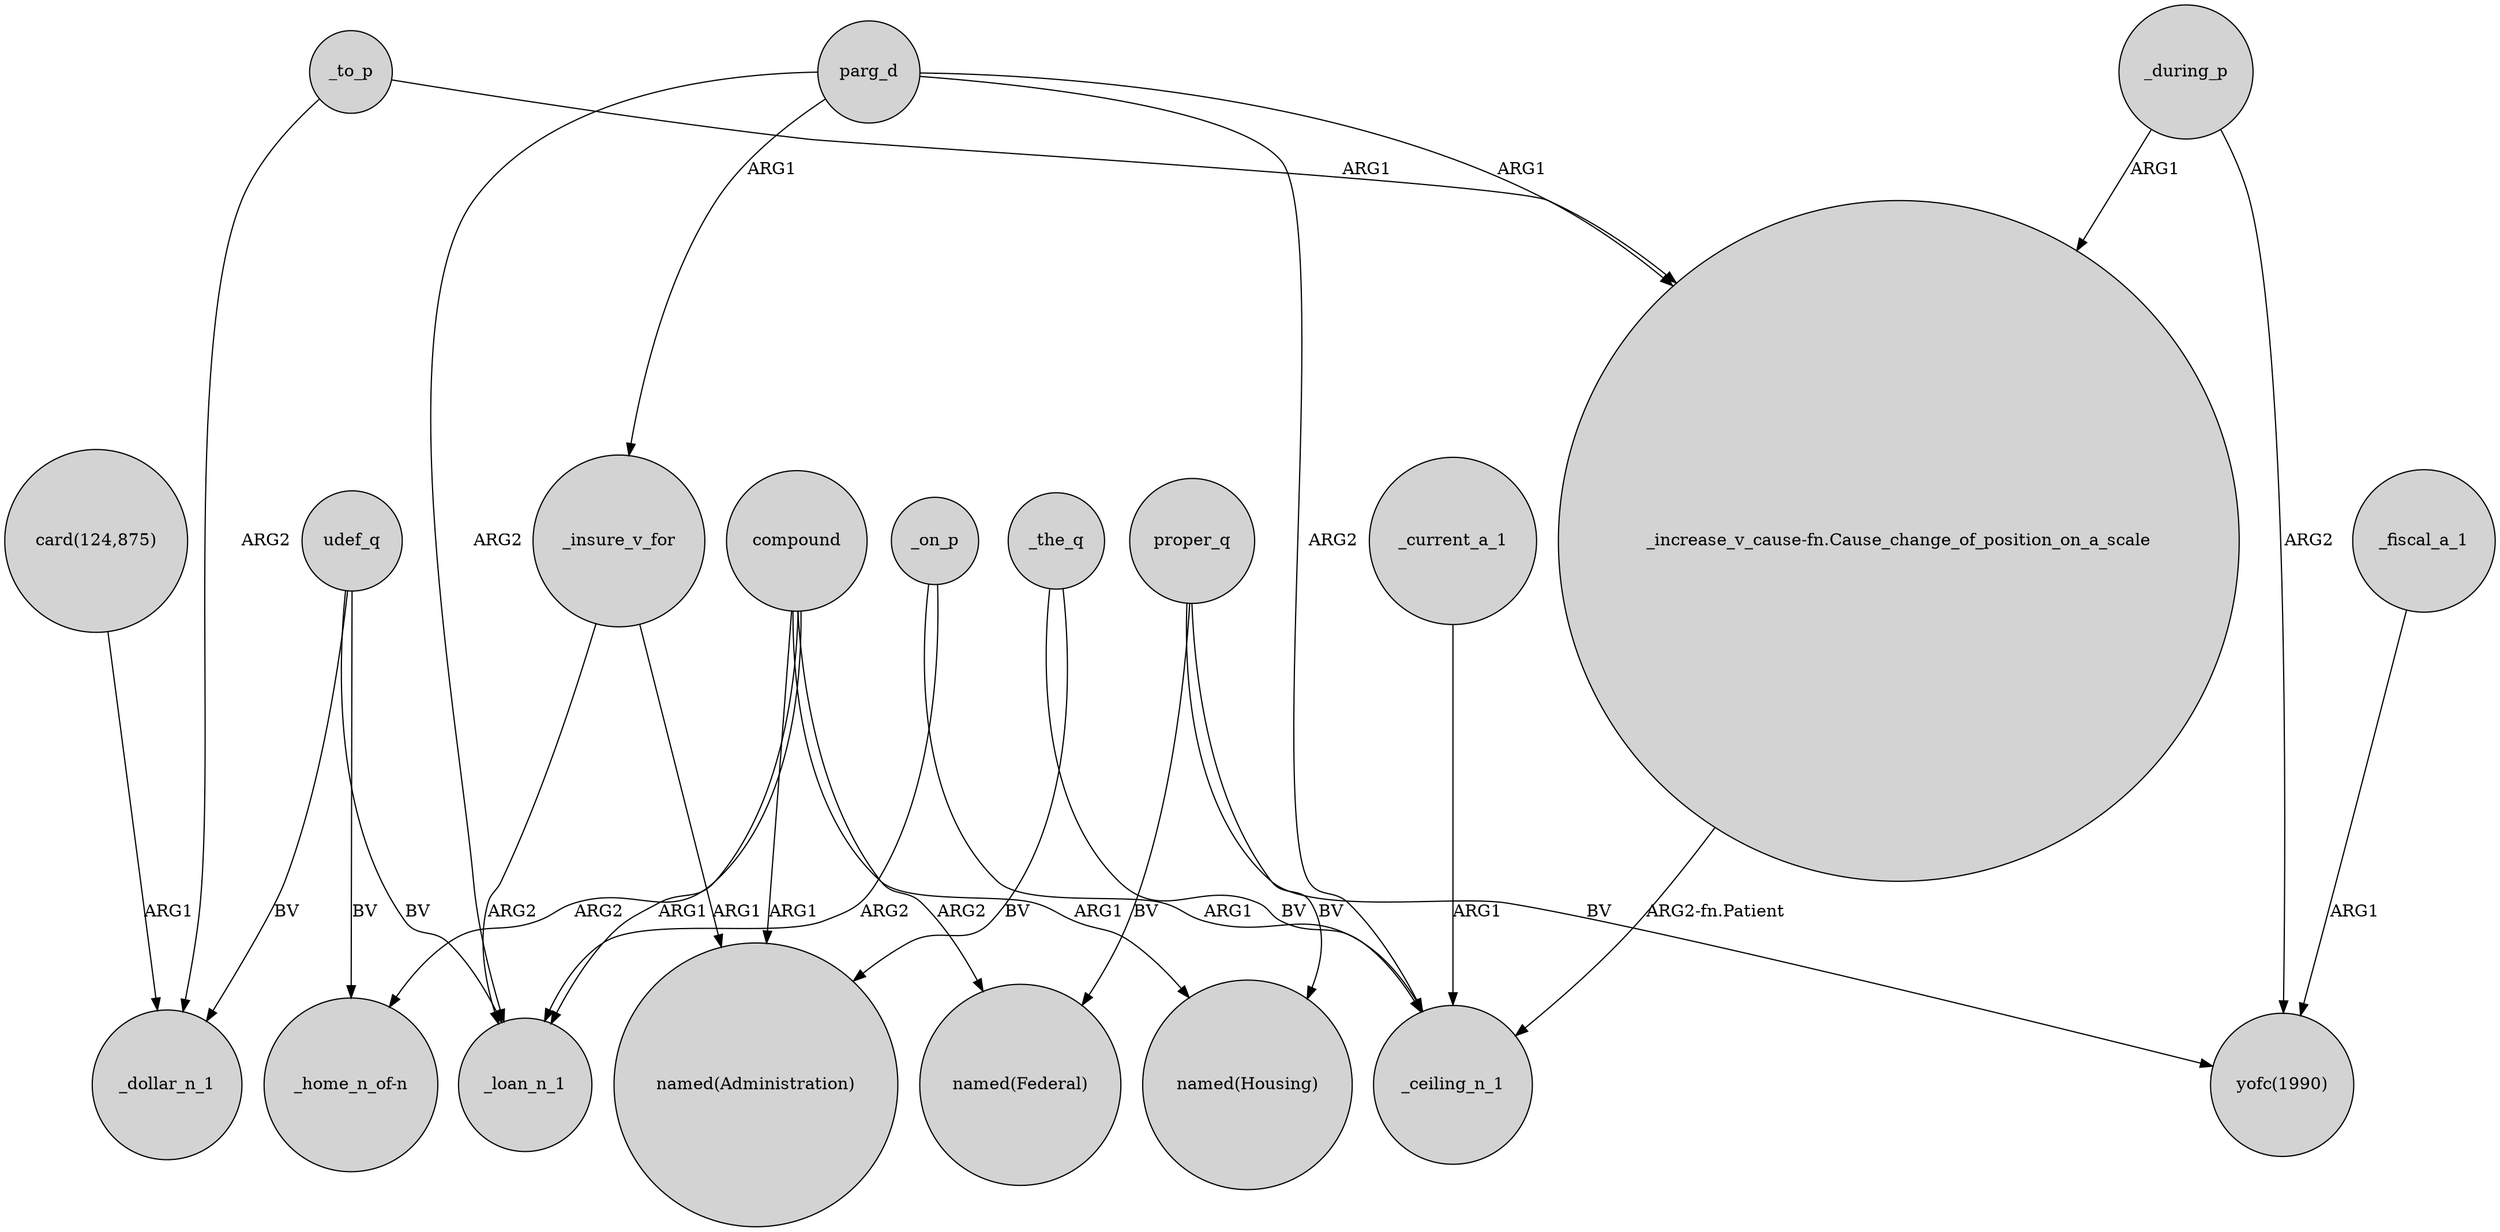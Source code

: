 digraph {
	node [shape=circle style=filled]
	parg_d -> _loan_n_1 [label=ARG2]
	_on_p -> _loan_n_1 [label=ARG2]
	_to_p -> _dollar_n_1 [label=ARG2]
	proper_q -> "named(Housing)" [label=BV]
	"card(124,875)" -> _dollar_n_1 [label=ARG1]
	_insure_v_for -> "named(Administration)" [label=ARG1]
	udef_q -> "_home_n_of-n" [label=BV]
	parg_d -> "_increase_v_cause-fn.Cause_change_of_position_on_a_scale" [label=ARG1]
	_to_p -> "_increase_v_cause-fn.Cause_change_of_position_on_a_scale" [label=ARG1]
	proper_q -> "yofc(1990)" [label=BV]
	compound -> "named(Administration)" [label=ARG1]
	_the_q -> "named(Administration)" [label=BV]
	parg_d -> _insure_v_for [label=ARG1]
	_during_p -> "_increase_v_cause-fn.Cause_change_of_position_on_a_scale" [label=ARG1]
	compound -> _loan_n_1 [label=ARG1]
	_insure_v_for -> _loan_n_1 [label=ARG2]
	proper_q -> "named(Federal)" [label=BV]
	"_increase_v_cause-fn.Cause_change_of_position_on_a_scale" -> _ceiling_n_1 [label="ARG2-fn.Patient"]
	parg_d -> _ceiling_n_1 [label=ARG2]
	_current_a_1 -> _ceiling_n_1 [label=ARG1]
	compound -> "_home_n_of-n" [label=ARG2]
	udef_q -> _dollar_n_1 [label=BV]
	compound -> "named(Housing)" [label=ARG1]
	compound -> "named(Federal)" [label=ARG2]
	_the_q -> _ceiling_n_1 [label=BV]
	_during_p -> "yofc(1990)" [label=ARG2]
	_on_p -> _ceiling_n_1 [label=ARG1]
	_fiscal_a_1 -> "yofc(1990)" [label=ARG1]
	udef_q -> _loan_n_1 [label=BV]
}
